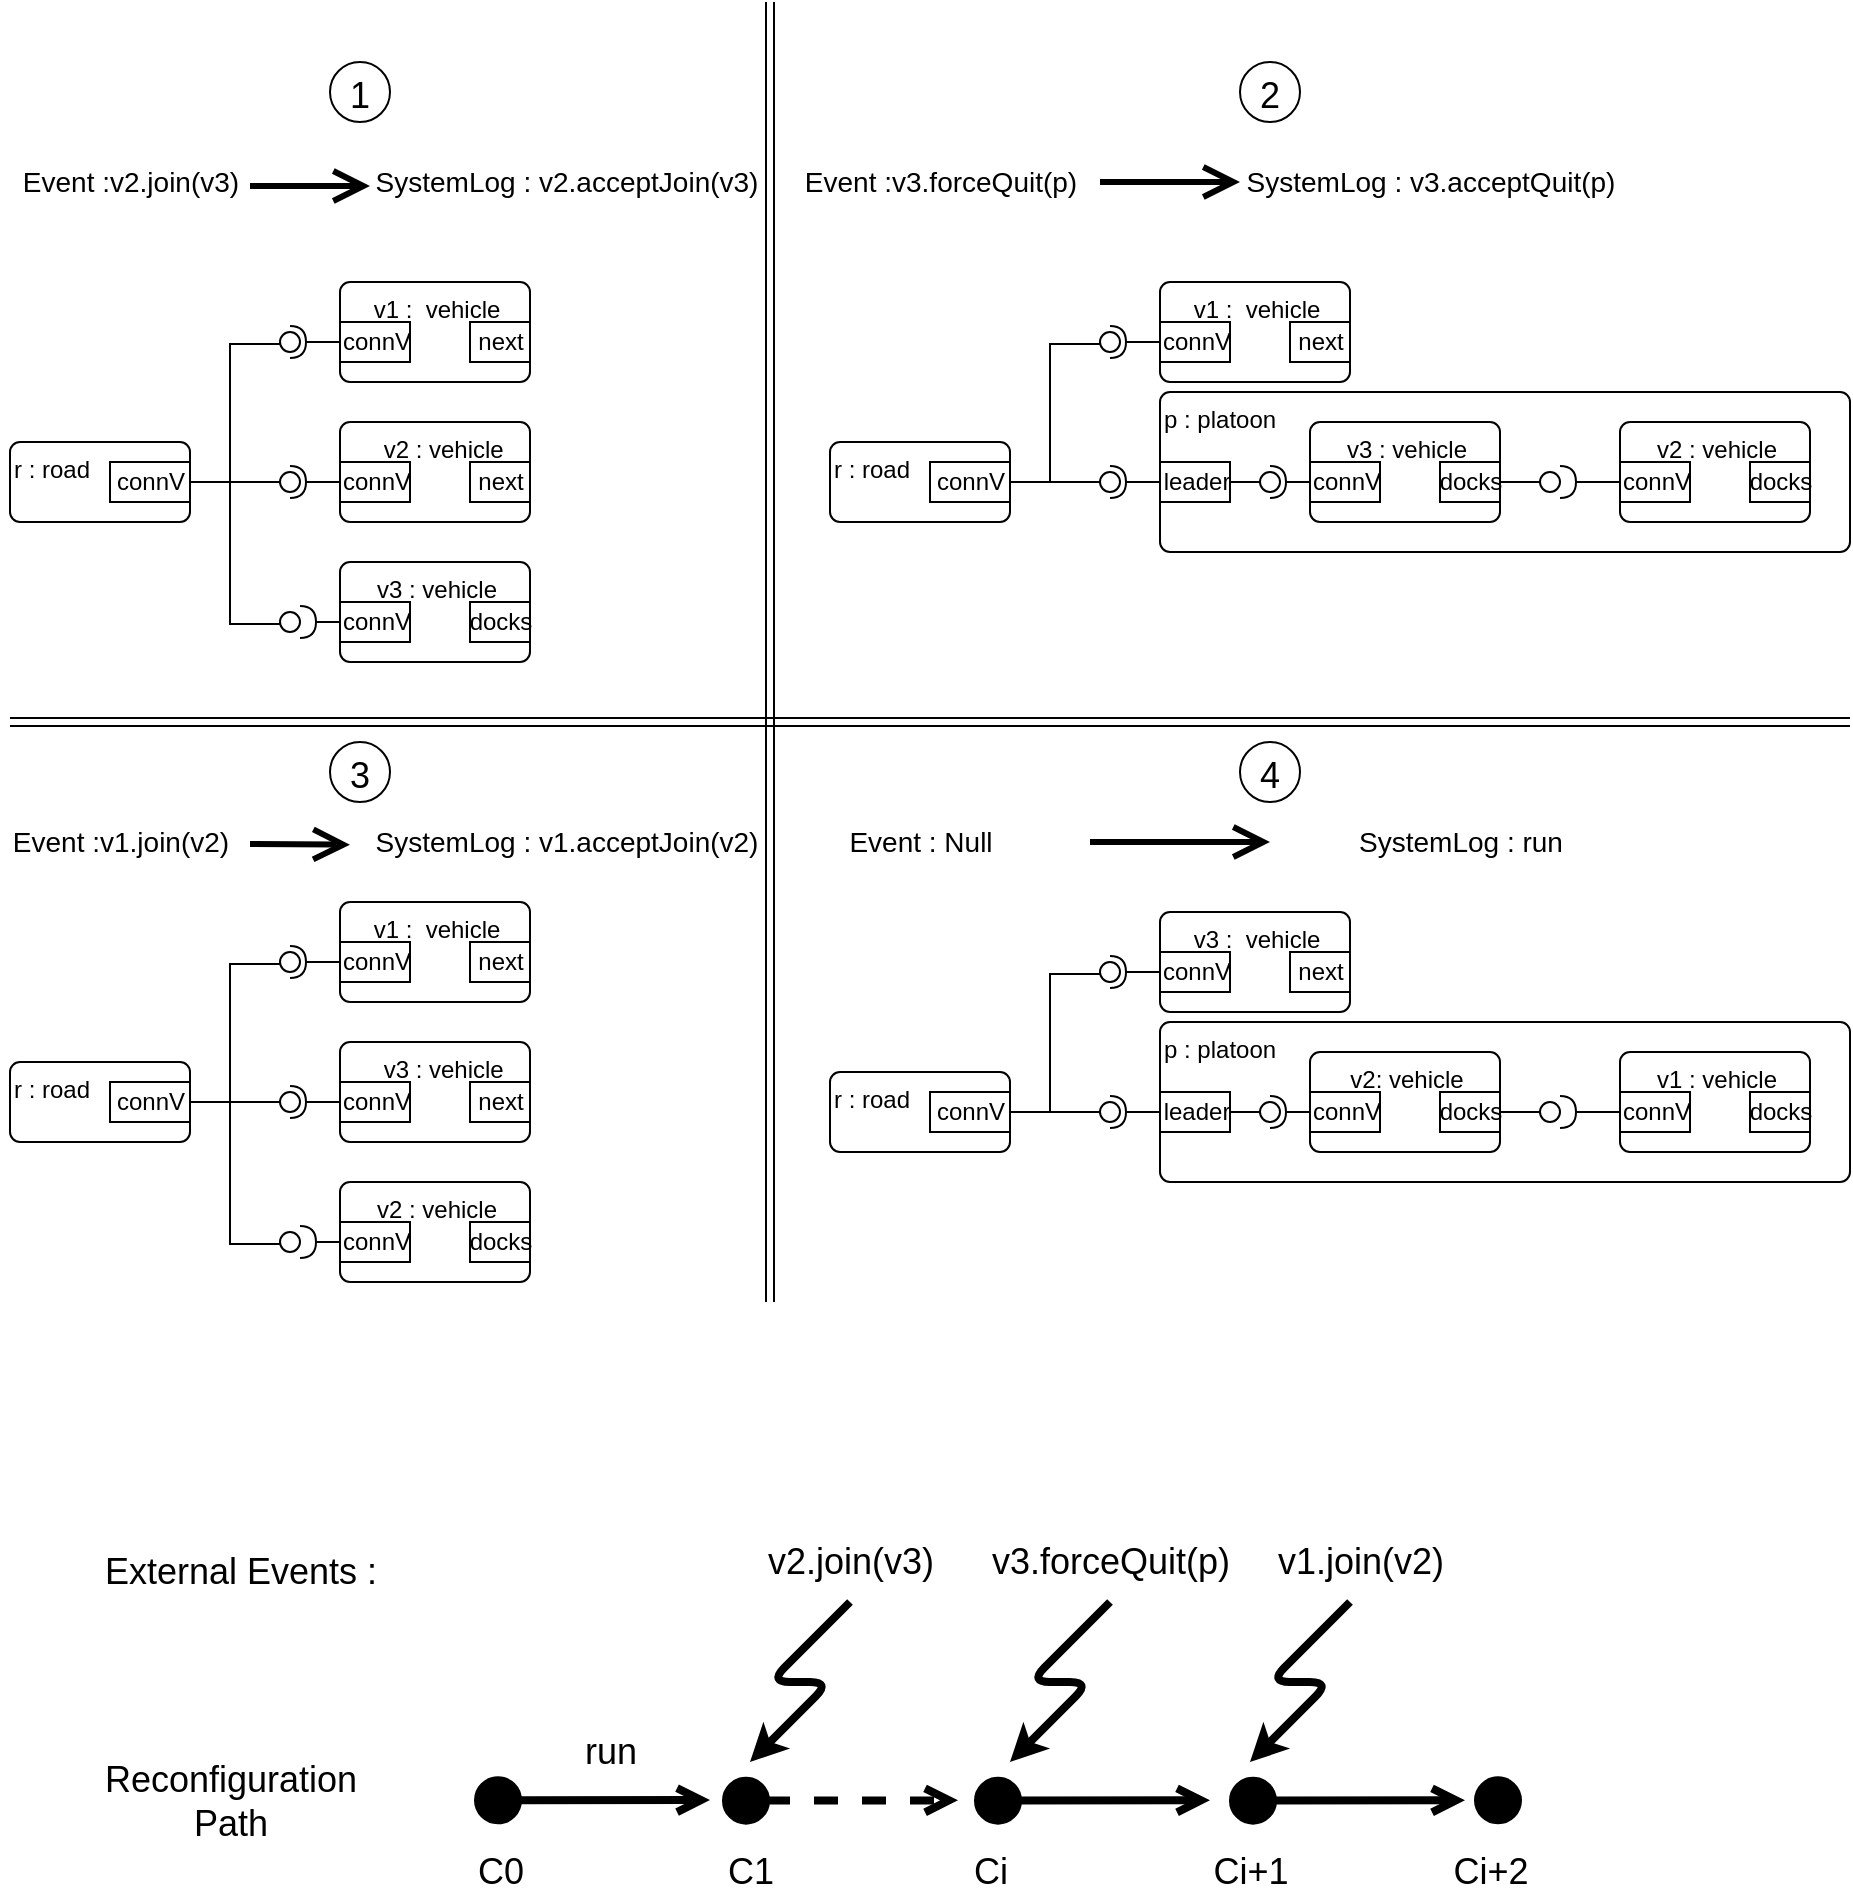<mxfile version="13.9.7" type="github">
  <diagram id="GvziGZgwwjXT1dV84u-s" name="Page-1">
    <mxGraphModel dx="2130" dy="782" grid="1" gridSize="10" guides="1" tooltips="1" connect="1" arrows="1" fold="1" page="1" pageScale="1" pageWidth="827" pageHeight="1169" math="0" shadow="0">
      <root>
        <mxCell id="0" />
        <mxCell id="1" parent="0" />
        <mxCell id="fWEaLsY42Vd3MQqkWYfv-93" value="p : platoon" style="html=1;align=left;verticalAlign=top;rounded=1;absoluteArcSize=1;arcSize=10;dashed=0;" vertex="1" parent="1">
          <mxGeometry x="575" y="215" width="345" height="80" as="geometry" />
        </mxCell>
        <mxCell id="fWEaLsY42Vd3MQqkWYfv-40" value="&lt;div align=&quot;left&quot;&gt;r : road&lt;/div&gt;" style="html=1;align=left;verticalAlign=top;rounded=1;absoluteArcSize=1;arcSize=10;dashed=0;" vertex="1" parent="1">
          <mxGeometry y="240" width="90" height="40" as="geometry" />
        </mxCell>
        <mxCell id="fWEaLsY42Vd3MQqkWYfv-41" value="" style="rounded=0;orthogonalLoop=1;jettySize=auto;html=1;endArrow=none;endFill=0;exitX=1;exitY=0.5;exitDx=0;exitDy=0;entryX=0.2;entryY=0.6;entryDx=0;entryDy=0;entryPerimeter=0;" edge="1" parent="1" source="fWEaLsY42Vd3MQqkWYfv-40" target="fWEaLsY42Vd3MQqkWYfv-43">
          <mxGeometry relative="1" as="geometry">
            <mxPoint x="225" y="375" as="sourcePoint" />
            <mxPoint x="115" y="75" as="targetPoint" />
            <Array as="points">
              <mxPoint x="110" y="260" />
              <mxPoint x="110" y="191" />
            </Array>
          </mxGeometry>
        </mxCell>
        <mxCell id="fWEaLsY42Vd3MQqkWYfv-42" value="" style="rounded=0;orthogonalLoop=1;jettySize=auto;html=1;endArrow=halfCircle;endFill=0;endSize=6;strokeWidth=1;exitX=0;exitY=0.5;exitDx=0;exitDy=0;entryX=0.5;entryY=0.5;entryDx=0;entryDy=0;entryPerimeter=0;" edge="1" parent="1" source="fWEaLsY42Vd3MQqkWYfv-45" target="fWEaLsY42Vd3MQqkWYfv-43">
          <mxGeometry relative="1" as="geometry">
            <mxPoint x="375" y="360" as="sourcePoint" />
            <mxPoint x="145" y="180" as="targetPoint" />
          </mxGeometry>
        </mxCell>
        <mxCell id="fWEaLsY42Vd3MQqkWYfv-43" value="" style="ellipse;whiteSpace=wrap;html=1;fontFamily=Helvetica;fontSize=12;fontColor=#000000;align=center;strokeColor=#000000;fillColor=#ffffff;points=[];aspect=fixed;resizable=0;" vertex="1" parent="1">
          <mxGeometry x="135" y="185" width="10" height="10" as="geometry" />
        </mxCell>
        <mxCell id="fWEaLsY42Vd3MQqkWYfv-44" value="v1 :&amp;nbsp; vehicle" style="html=1;align=center;verticalAlign=top;rounded=1;absoluteArcSize=1;arcSize=10;dashed=0;" vertex="1" parent="1">
          <mxGeometry x="165" y="160" width="95" height="50" as="geometry" />
        </mxCell>
        <mxCell id="fWEaLsY42Vd3MQqkWYfv-45" value="connV" style="html=1;" vertex="1" parent="1">
          <mxGeometry x="165" y="180" width="35" height="20" as="geometry" />
        </mxCell>
        <mxCell id="fWEaLsY42Vd3MQqkWYfv-46" value="next" style="html=1;" vertex="1" parent="1">
          <mxGeometry x="230" y="180" width="30" height="20" as="geometry" />
        </mxCell>
        <mxCell id="fWEaLsY42Vd3MQqkWYfv-47" value="connV" style="html=1;" vertex="1" parent="1">
          <mxGeometry x="165" y="310" width="50" height="20" as="geometry" />
        </mxCell>
        <mxCell id="fWEaLsY42Vd3MQqkWYfv-48" value="&lt;div align=&quot;right&quot;&gt;&amp;nbsp; v2 : vehicle&lt;br&gt;&lt;/div&gt;" style="html=1;align=center;verticalAlign=top;rounded=1;absoluteArcSize=1;arcSize=10;dashed=0;" vertex="1" parent="1">
          <mxGeometry x="165" y="230" width="95" height="50" as="geometry" />
        </mxCell>
        <mxCell id="fWEaLsY42Vd3MQqkWYfv-49" value="connV" style="html=1;" vertex="1" parent="1">
          <mxGeometry x="165" y="250" width="35" height="20" as="geometry" />
        </mxCell>
        <mxCell id="fWEaLsY42Vd3MQqkWYfv-50" value="next" style="html=1;" vertex="1" parent="1">
          <mxGeometry x="230" y="250" width="30" height="20" as="geometry" />
        </mxCell>
        <mxCell id="fWEaLsY42Vd3MQqkWYfv-51" value="" style="rounded=0;orthogonalLoop=1;jettySize=auto;html=1;endArrow=none;endFill=0;exitX=1;exitY=0.5;exitDx=0;exitDy=0;" edge="1" parent="1" source="fWEaLsY42Vd3MQqkWYfv-40" target="fWEaLsY42Vd3MQqkWYfv-53">
          <mxGeometry relative="1" as="geometry">
            <mxPoint x="145" y="245" as="sourcePoint" />
          </mxGeometry>
        </mxCell>
        <mxCell id="fWEaLsY42Vd3MQqkWYfv-52" value="" style="rounded=0;orthogonalLoop=1;jettySize=auto;html=1;endArrow=halfCircle;endFill=0;entryX=0.5;entryY=0.5;entryDx=0;entryDy=0;endSize=6;strokeWidth=1;exitX=0;exitY=0.5;exitDx=0;exitDy=0;" edge="1" parent="1" source="fWEaLsY42Vd3MQqkWYfv-49" target="fWEaLsY42Vd3MQqkWYfv-53">
          <mxGeometry relative="1" as="geometry">
            <mxPoint x="-45" y="325" as="sourcePoint" />
          </mxGeometry>
        </mxCell>
        <mxCell id="fWEaLsY42Vd3MQqkWYfv-53" value="" style="ellipse;whiteSpace=wrap;html=1;fontFamily=Helvetica;fontSize=12;fontColor=#000000;align=center;strokeColor=#000000;fillColor=#ffffff;points=[];aspect=fixed;resizable=0;" vertex="1" parent="1">
          <mxGeometry x="135" y="255" width="10" height="10" as="geometry" />
        </mxCell>
        <mxCell id="fWEaLsY42Vd3MQqkWYfv-54" value="v3 : vehicle" style="html=1;align=center;verticalAlign=top;rounded=1;absoluteArcSize=1;arcSize=10;dashed=0;" vertex="1" parent="1">
          <mxGeometry x="165" y="300" width="95" height="50" as="geometry" />
        </mxCell>
        <mxCell id="fWEaLsY42Vd3MQqkWYfv-55" value="connV" style="html=1;" vertex="1" parent="1">
          <mxGeometry x="165" y="320" width="35" height="20" as="geometry" />
        </mxCell>
        <mxCell id="fWEaLsY42Vd3MQqkWYfv-56" value="docks" style="html=1;" vertex="1" parent="1">
          <mxGeometry x="230" y="320" width="30" height="20" as="geometry" />
        </mxCell>
        <mxCell id="fWEaLsY42Vd3MQqkWYfv-57" value="" style="rounded=0;orthogonalLoop=1;jettySize=auto;html=1;endArrow=none;endFill=0;exitX=1;exitY=0.5;exitDx=0;exitDy=0;entryX=0.2;entryY=0.6;entryDx=0;entryDy=0;entryPerimeter=0;" edge="1" parent="1" source="fWEaLsY42Vd3MQqkWYfv-40" target="fWEaLsY42Vd3MQqkWYfv-58">
          <mxGeometry relative="1" as="geometry">
            <mxPoint x="88" y="379" as="sourcePoint" />
            <mxPoint x="120" y="330" as="targetPoint" />
            <Array as="points">
              <mxPoint x="110" y="260" />
              <mxPoint x="110" y="331" />
            </Array>
          </mxGeometry>
        </mxCell>
        <mxCell id="fWEaLsY42Vd3MQqkWYfv-58" value="" style="ellipse;whiteSpace=wrap;html=1;fontFamily=Helvetica;fontSize=12;fontColor=#000000;align=center;strokeColor=#000000;fillColor=#ffffff;points=[];aspect=fixed;resizable=0;" vertex="1" parent="1">
          <mxGeometry x="135" y="325" width="10" height="10" as="geometry" />
        </mxCell>
        <mxCell id="fWEaLsY42Vd3MQqkWYfv-59" value="" style="rounded=0;orthogonalLoop=1;jettySize=auto;html=1;endArrow=halfCircle;endFill=0;endSize=6;strokeWidth=1;exitX=0;exitY=0.5;exitDx=0;exitDy=0;" edge="1" parent="1" source="fWEaLsY42Vd3MQqkWYfv-55" target="fWEaLsY42Vd3MQqkWYfv-58">
          <mxGeometry relative="1" as="geometry">
            <mxPoint x="165" y="330" as="sourcePoint" />
            <mxPoint x="140" y="330" as="targetPoint" />
            <Array as="points" />
          </mxGeometry>
        </mxCell>
        <mxCell id="fWEaLsY42Vd3MQqkWYfv-62" value="connV" style="html=1;" vertex="1" parent="1">
          <mxGeometry x="50" y="250" width="40" height="20" as="geometry" />
        </mxCell>
        <mxCell id="fWEaLsY42Vd3MQqkWYfv-64" value="&lt;div align=&quot;left&quot;&gt;r : road&lt;/div&gt;" style="html=1;align=left;verticalAlign=top;rounded=1;absoluteArcSize=1;arcSize=10;dashed=0;" vertex="1" parent="1">
          <mxGeometry x="410" y="240" width="90" height="40" as="geometry" />
        </mxCell>
        <mxCell id="fWEaLsY42Vd3MQqkWYfv-65" value="" style="rounded=0;orthogonalLoop=1;jettySize=auto;html=1;endArrow=none;endFill=0;exitX=1;exitY=0.5;exitDx=0;exitDy=0;entryX=0.2;entryY=0.6;entryDx=0;entryDy=0;entryPerimeter=0;" edge="1" parent="1" source="fWEaLsY42Vd3MQqkWYfv-64" target="fWEaLsY42Vd3MQqkWYfv-67">
          <mxGeometry relative="1" as="geometry">
            <mxPoint x="635" y="375" as="sourcePoint" />
            <mxPoint x="525" y="75" as="targetPoint" />
            <Array as="points">
              <mxPoint x="520" y="260" />
              <mxPoint x="520" y="191" />
            </Array>
          </mxGeometry>
        </mxCell>
        <mxCell id="fWEaLsY42Vd3MQqkWYfv-66" value="" style="rounded=0;orthogonalLoop=1;jettySize=auto;html=1;endArrow=halfCircle;endFill=0;endSize=6;strokeWidth=1;exitX=0;exitY=0.5;exitDx=0;exitDy=0;entryX=0.5;entryY=0.5;entryDx=0;entryDy=0;entryPerimeter=0;" edge="1" parent="1" source="fWEaLsY42Vd3MQqkWYfv-69" target="fWEaLsY42Vd3MQqkWYfv-67">
          <mxGeometry relative="1" as="geometry">
            <mxPoint x="785" y="360" as="sourcePoint" />
            <mxPoint x="555" y="180" as="targetPoint" />
          </mxGeometry>
        </mxCell>
        <mxCell id="fWEaLsY42Vd3MQqkWYfv-67" value="" style="ellipse;whiteSpace=wrap;html=1;fontFamily=Helvetica;fontSize=12;fontColor=#000000;align=center;strokeColor=#000000;fillColor=#ffffff;points=[];aspect=fixed;resizable=0;" vertex="1" parent="1">
          <mxGeometry x="545" y="185" width="10" height="10" as="geometry" />
        </mxCell>
        <mxCell id="fWEaLsY42Vd3MQqkWYfv-68" value="v1 :&amp;nbsp; vehicle" style="html=1;align=center;verticalAlign=top;rounded=1;absoluteArcSize=1;arcSize=10;dashed=0;" vertex="1" parent="1">
          <mxGeometry x="575" y="160" width="95" height="50" as="geometry" />
        </mxCell>
        <mxCell id="fWEaLsY42Vd3MQqkWYfv-69" value="connV" style="html=1;" vertex="1" parent="1">
          <mxGeometry x="575" y="180" width="35" height="20" as="geometry" />
        </mxCell>
        <mxCell id="fWEaLsY42Vd3MQqkWYfv-70" value="next" style="html=1;" vertex="1" parent="1">
          <mxGeometry x="640" y="180" width="30" height="20" as="geometry" />
        </mxCell>
        <mxCell id="fWEaLsY42Vd3MQqkWYfv-71" value="connV" style="html=1;" vertex="1" parent="1">
          <mxGeometry x="650" y="240" width="50" height="20" as="geometry" />
        </mxCell>
        <mxCell id="fWEaLsY42Vd3MQqkWYfv-75" value="" style="rounded=0;orthogonalLoop=1;jettySize=auto;html=1;endArrow=none;endFill=0;exitX=1;exitY=0.5;exitDx=0;exitDy=0;" edge="1" parent="1" source="fWEaLsY42Vd3MQqkWYfv-64" target="fWEaLsY42Vd3MQqkWYfv-77">
          <mxGeometry relative="1" as="geometry">
            <mxPoint x="555" y="245" as="sourcePoint" />
          </mxGeometry>
        </mxCell>
        <mxCell id="fWEaLsY42Vd3MQqkWYfv-76" value="" style="rounded=0;orthogonalLoop=1;jettySize=auto;html=1;endArrow=halfCircle;endFill=0;entryX=0.5;entryY=0.5;entryDx=0;entryDy=0;endSize=6;strokeWidth=1;exitX=0;exitY=0.5;exitDx=0;exitDy=0;" edge="1" parent="1" target="fWEaLsY42Vd3MQqkWYfv-77">
          <mxGeometry relative="1" as="geometry">
            <mxPoint x="575" y="260.0" as="sourcePoint" />
          </mxGeometry>
        </mxCell>
        <mxCell id="fWEaLsY42Vd3MQqkWYfv-77" value="" style="ellipse;whiteSpace=wrap;html=1;fontFamily=Helvetica;fontSize=12;fontColor=#000000;align=center;strokeColor=#000000;fillColor=#ffffff;points=[];aspect=fixed;resizable=0;" vertex="1" parent="1">
          <mxGeometry x="545" y="255" width="10" height="10" as="geometry" />
        </mxCell>
        <mxCell id="fWEaLsY42Vd3MQqkWYfv-78" value="v3 : vehicle" style="html=1;align=center;verticalAlign=top;rounded=1;absoluteArcSize=1;arcSize=10;dashed=0;" vertex="1" parent="1">
          <mxGeometry x="650" y="230" width="95" height="50" as="geometry" />
        </mxCell>
        <mxCell id="fWEaLsY42Vd3MQqkWYfv-79" value="connV" style="html=1;" vertex="1" parent="1">
          <mxGeometry x="650" y="250" width="35" height="20" as="geometry" />
        </mxCell>
        <mxCell id="fWEaLsY42Vd3MQqkWYfv-80" value="docks" style="html=1;" vertex="1" parent="1">
          <mxGeometry x="715" y="250" width="30" height="20" as="geometry" />
        </mxCell>
        <mxCell id="fWEaLsY42Vd3MQqkWYfv-84" value="connV" style="html=1;" vertex="1" parent="1">
          <mxGeometry x="460" y="250" width="40" height="20" as="geometry" />
        </mxCell>
        <mxCell id="fWEaLsY42Vd3MQqkWYfv-86" value="" style="shape=link;html=1;" edge="1" parent="1">
          <mxGeometry width="100" relative="1" as="geometry">
            <mxPoint x="380" y="20" as="sourcePoint" />
            <mxPoint x="380" y="670" as="targetPoint" />
          </mxGeometry>
        </mxCell>
        <mxCell id="fWEaLsY42Vd3MQqkWYfv-87" value="connV" style="html=1;" vertex="1" parent="1">
          <mxGeometry x="805" y="240" width="50" height="20" as="geometry" />
        </mxCell>
        <mxCell id="fWEaLsY42Vd3MQqkWYfv-88" value="v2 : vehicle" style="html=1;align=center;verticalAlign=top;rounded=1;absoluteArcSize=1;arcSize=10;dashed=0;" vertex="1" parent="1">
          <mxGeometry x="805" y="230" width="95" height="50" as="geometry" />
        </mxCell>
        <mxCell id="fWEaLsY42Vd3MQqkWYfv-89" value="connV" style="html=1;" vertex="1" parent="1">
          <mxGeometry x="805" y="250" width="35" height="20" as="geometry" />
        </mxCell>
        <mxCell id="fWEaLsY42Vd3MQqkWYfv-90" value="" style="rounded=0;orthogonalLoop=1;jettySize=auto;html=1;endArrow=none;endFill=0;exitX=1;exitY=0.5;exitDx=0;exitDy=0;" edge="1" parent="1" target="fWEaLsY42Vd3MQqkWYfv-92">
          <mxGeometry relative="1" as="geometry">
            <mxPoint x="745" y="260" as="sourcePoint" />
          </mxGeometry>
        </mxCell>
        <mxCell id="fWEaLsY42Vd3MQqkWYfv-91" value="" style="rounded=0;orthogonalLoop=1;jettySize=auto;html=1;endArrow=halfCircle;endFill=0;endSize=6;strokeWidth=1;exitX=0;exitY=0.5;exitDx=0;exitDy=0;" edge="1" parent="1" source="fWEaLsY42Vd3MQqkWYfv-89">
          <mxGeometry relative="1" as="geometry">
            <mxPoint x="845" y="255" as="sourcePoint" />
            <mxPoint x="775" y="260" as="targetPoint" />
          </mxGeometry>
        </mxCell>
        <mxCell id="fWEaLsY42Vd3MQqkWYfv-92" value="" style="ellipse;whiteSpace=wrap;html=1;fontFamily=Helvetica;fontSize=12;fontColor=#000000;align=center;strokeColor=#000000;fillColor=#ffffff;points=[];aspect=fixed;resizable=0;" vertex="1" parent="1">
          <mxGeometry x="765" y="255" width="10" height="10" as="geometry" />
        </mxCell>
        <mxCell id="fWEaLsY42Vd3MQqkWYfv-95" value="docks" style="html=1;" vertex="1" parent="1">
          <mxGeometry x="870" y="250" width="30" height="20" as="geometry" />
        </mxCell>
        <mxCell id="fWEaLsY42Vd3MQqkWYfv-98" value="leader" style="html=1;" vertex="1" parent="1">
          <mxGeometry x="575" y="250" width="35" height="20" as="geometry" />
        </mxCell>
        <mxCell id="fWEaLsY42Vd3MQqkWYfv-99" value="" style="rounded=0;orthogonalLoop=1;jettySize=auto;html=1;endArrow=none;endFill=0;exitX=1;exitY=0.5;exitDx=0;exitDy=0;" edge="1" parent="1" source="fWEaLsY42Vd3MQqkWYfv-98">
          <mxGeometry relative="1" as="geometry">
            <mxPoint x="620" y="260" as="sourcePoint" />
            <mxPoint x="630" y="260" as="targetPoint" />
            <Array as="points" />
          </mxGeometry>
        </mxCell>
        <mxCell id="fWEaLsY42Vd3MQqkWYfv-100" value="" style="rounded=0;orthogonalLoop=1;jettySize=auto;html=1;endArrow=halfCircle;endFill=0;endSize=6;strokeWidth=1;" edge="1" parent="1">
          <mxGeometry relative="1" as="geometry">
            <mxPoint x="633" y="260" as="sourcePoint" />
            <mxPoint x="633" y="260" as="targetPoint" />
          </mxGeometry>
        </mxCell>
        <mxCell id="fWEaLsY42Vd3MQqkWYfv-101" value="" style="ellipse;whiteSpace=wrap;html=1;fontFamily=Helvetica;fontSize=12;fontColor=#000000;align=center;strokeColor=#000000;fillColor=#ffffff;points=[];aspect=fixed;resizable=0;" vertex="1" parent="1">
          <mxGeometry x="625" y="255" width="10" height="10" as="geometry" />
        </mxCell>
        <mxCell id="fWEaLsY42Vd3MQqkWYfv-102" value="" style="rounded=0;orthogonalLoop=1;jettySize=auto;html=1;endArrow=halfCircle;endFill=0;entryX=0.5;entryY=0.5;entryDx=0;entryDy=0;endSize=6;strokeWidth=1;entryPerimeter=0;" edge="1" parent="1" target="fWEaLsY42Vd3MQqkWYfv-101">
          <mxGeometry relative="1" as="geometry">
            <mxPoint x="650" y="260" as="sourcePoint" />
            <mxPoint x="730" y="155" as="targetPoint" />
            <Array as="points">
              <mxPoint x="650" y="260" />
            </Array>
          </mxGeometry>
        </mxCell>
        <mxCell id="fWEaLsY42Vd3MQqkWYfv-103" value="&lt;div align=&quot;left&quot;&gt;r : road&lt;/div&gt;" style="html=1;align=left;verticalAlign=top;rounded=1;absoluteArcSize=1;arcSize=10;dashed=0;" vertex="1" parent="1">
          <mxGeometry y="550" width="90" height="40" as="geometry" />
        </mxCell>
        <mxCell id="fWEaLsY42Vd3MQqkWYfv-104" value="" style="rounded=0;orthogonalLoop=1;jettySize=auto;html=1;endArrow=none;endFill=0;exitX=1;exitY=0.5;exitDx=0;exitDy=0;entryX=0.2;entryY=0.6;entryDx=0;entryDy=0;entryPerimeter=0;" edge="1" parent="1" source="fWEaLsY42Vd3MQqkWYfv-103" target="fWEaLsY42Vd3MQqkWYfv-106">
          <mxGeometry relative="1" as="geometry">
            <mxPoint x="225" y="685" as="sourcePoint" />
            <mxPoint x="115" y="385" as="targetPoint" />
            <Array as="points">
              <mxPoint x="110" y="570" />
              <mxPoint x="110" y="501" />
            </Array>
          </mxGeometry>
        </mxCell>
        <mxCell id="fWEaLsY42Vd3MQqkWYfv-105" value="" style="rounded=0;orthogonalLoop=1;jettySize=auto;html=1;endArrow=halfCircle;endFill=0;endSize=6;strokeWidth=1;exitX=0;exitY=0.5;exitDx=0;exitDy=0;entryX=0.5;entryY=0.5;entryDx=0;entryDy=0;entryPerimeter=0;" edge="1" parent="1" source="fWEaLsY42Vd3MQqkWYfv-108" target="fWEaLsY42Vd3MQqkWYfv-106">
          <mxGeometry relative="1" as="geometry">
            <mxPoint x="375" y="670" as="sourcePoint" />
            <mxPoint x="145" y="490" as="targetPoint" />
          </mxGeometry>
        </mxCell>
        <mxCell id="fWEaLsY42Vd3MQqkWYfv-106" value="" style="ellipse;whiteSpace=wrap;html=1;fontFamily=Helvetica;fontSize=12;fontColor=#000000;align=center;strokeColor=#000000;fillColor=#ffffff;points=[];aspect=fixed;resizable=0;" vertex="1" parent="1">
          <mxGeometry x="135" y="495" width="10" height="10" as="geometry" />
        </mxCell>
        <mxCell id="fWEaLsY42Vd3MQqkWYfv-107" value="v1 :&amp;nbsp; vehicle" style="html=1;align=center;verticalAlign=top;rounded=1;absoluteArcSize=1;arcSize=10;dashed=0;" vertex="1" parent="1">
          <mxGeometry x="165" y="470" width="95" height="50" as="geometry" />
        </mxCell>
        <mxCell id="fWEaLsY42Vd3MQqkWYfv-108" value="connV" style="html=1;" vertex="1" parent="1">
          <mxGeometry x="165" y="490" width="35" height="20" as="geometry" />
        </mxCell>
        <mxCell id="fWEaLsY42Vd3MQqkWYfv-109" value="next" style="html=1;" vertex="1" parent="1">
          <mxGeometry x="230" y="490" width="30" height="20" as="geometry" />
        </mxCell>
        <mxCell id="fWEaLsY42Vd3MQqkWYfv-110" value="connV" style="html=1;" vertex="1" parent="1">
          <mxGeometry x="165" y="620" width="50" height="20" as="geometry" />
        </mxCell>
        <mxCell id="fWEaLsY42Vd3MQqkWYfv-111" value="&lt;div align=&quot;right&quot;&gt;&amp;nbsp; v3 : vehicle&lt;br&gt;&lt;/div&gt;" style="html=1;align=center;verticalAlign=top;rounded=1;absoluteArcSize=1;arcSize=10;dashed=0;" vertex="1" parent="1">
          <mxGeometry x="165" y="540" width="95" height="50" as="geometry" />
        </mxCell>
        <mxCell id="fWEaLsY42Vd3MQqkWYfv-112" value="connV" style="html=1;" vertex="1" parent="1">
          <mxGeometry x="165" y="560" width="35" height="20" as="geometry" />
        </mxCell>
        <mxCell id="fWEaLsY42Vd3MQqkWYfv-113" value="next" style="html=1;" vertex="1" parent="1">
          <mxGeometry x="230" y="560" width="30" height="20" as="geometry" />
        </mxCell>
        <mxCell id="fWEaLsY42Vd3MQqkWYfv-114" value="" style="rounded=0;orthogonalLoop=1;jettySize=auto;html=1;endArrow=none;endFill=0;exitX=1;exitY=0.5;exitDx=0;exitDy=0;" edge="1" parent="1" source="fWEaLsY42Vd3MQqkWYfv-103" target="fWEaLsY42Vd3MQqkWYfv-116">
          <mxGeometry relative="1" as="geometry">
            <mxPoint x="145" y="555" as="sourcePoint" />
          </mxGeometry>
        </mxCell>
        <mxCell id="fWEaLsY42Vd3MQqkWYfv-115" value="" style="rounded=0;orthogonalLoop=1;jettySize=auto;html=1;endArrow=halfCircle;endFill=0;entryX=0.5;entryY=0.5;entryDx=0;entryDy=0;endSize=6;strokeWidth=1;exitX=0;exitY=0.5;exitDx=0;exitDy=0;" edge="1" parent="1" source="fWEaLsY42Vd3MQqkWYfv-112" target="fWEaLsY42Vd3MQqkWYfv-116">
          <mxGeometry relative="1" as="geometry">
            <mxPoint x="-45" y="635" as="sourcePoint" />
          </mxGeometry>
        </mxCell>
        <mxCell id="fWEaLsY42Vd3MQqkWYfv-116" value="" style="ellipse;whiteSpace=wrap;html=1;fontFamily=Helvetica;fontSize=12;fontColor=#000000;align=center;strokeColor=#000000;fillColor=#ffffff;points=[];aspect=fixed;resizable=0;" vertex="1" parent="1">
          <mxGeometry x="135" y="565" width="10" height="10" as="geometry" />
        </mxCell>
        <mxCell id="fWEaLsY42Vd3MQqkWYfv-117" value="v2 : vehicle" style="html=1;align=center;verticalAlign=top;rounded=1;absoluteArcSize=1;arcSize=10;dashed=0;" vertex="1" parent="1">
          <mxGeometry x="165" y="610" width="95" height="50" as="geometry" />
        </mxCell>
        <mxCell id="fWEaLsY42Vd3MQqkWYfv-118" value="connV" style="html=1;" vertex="1" parent="1">
          <mxGeometry x="165" y="630" width="35" height="20" as="geometry" />
        </mxCell>
        <mxCell id="fWEaLsY42Vd3MQqkWYfv-119" value="docks" style="html=1;" vertex="1" parent="1">
          <mxGeometry x="230" y="630" width="30" height="20" as="geometry" />
        </mxCell>
        <mxCell id="fWEaLsY42Vd3MQqkWYfv-120" value="" style="rounded=0;orthogonalLoop=1;jettySize=auto;html=1;endArrow=none;endFill=0;exitX=1;exitY=0.5;exitDx=0;exitDy=0;entryX=0.2;entryY=0.6;entryDx=0;entryDy=0;entryPerimeter=0;" edge="1" parent="1" source="fWEaLsY42Vd3MQqkWYfv-103" target="fWEaLsY42Vd3MQqkWYfv-121">
          <mxGeometry relative="1" as="geometry">
            <mxPoint x="88" y="689" as="sourcePoint" />
            <mxPoint x="120" y="640" as="targetPoint" />
            <Array as="points">
              <mxPoint x="110" y="570" />
              <mxPoint x="110" y="641" />
            </Array>
          </mxGeometry>
        </mxCell>
        <mxCell id="fWEaLsY42Vd3MQqkWYfv-121" value="" style="ellipse;whiteSpace=wrap;html=1;fontFamily=Helvetica;fontSize=12;fontColor=#000000;align=center;strokeColor=#000000;fillColor=#ffffff;points=[];aspect=fixed;resizable=0;" vertex="1" parent="1">
          <mxGeometry x="135" y="635" width="10" height="10" as="geometry" />
        </mxCell>
        <mxCell id="fWEaLsY42Vd3MQqkWYfv-122" value="" style="rounded=0;orthogonalLoop=1;jettySize=auto;html=1;endArrow=halfCircle;endFill=0;endSize=6;strokeWidth=1;exitX=0;exitY=0.5;exitDx=0;exitDy=0;" edge="1" parent="1" source="fWEaLsY42Vd3MQqkWYfv-118" target="fWEaLsY42Vd3MQqkWYfv-121">
          <mxGeometry relative="1" as="geometry">
            <mxPoint x="165" y="640" as="sourcePoint" />
            <mxPoint x="140" y="640" as="targetPoint" />
            <Array as="points" />
          </mxGeometry>
        </mxCell>
        <mxCell id="fWEaLsY42Vd3MQqkWYfv-123" value="connV" style="html=1;" vertex="1" parent="1">
          <mxGeometry x="50" y="560" width="40" height="20" as="geometry" />
        </mxCell>
        <mxCell id="fWEaLsY42Vd3MQqkWYfv-125" value="p : platoon" style="html=1;align=left;verticalAlign=top;rounded=1;absoluteArcSize=1;arcSize=10;dashed=0;" vertex="1" parent="1">
          <mxGeometry x="575" y="530" width="345" height="80" as="geometry" />
        </mxCell>
        <mxCell id="fWEaLsY42Vd3MQqkWYfv-126" value="&lt;div align=&quot;left&quot;&gt;r : road&lt;/div&gt;" style="html=1;align=left;verticalAlign=top;rounded=1;absoluteArcSize=1;arcSize=10;dashed=0;" vertex="1" parent="1">
          <mxGeometry x="410" y="555" width="90" height="40" as="geometry" />
        </mxCell>
        <mxCell id="fWEaLsY42Vd3MQqkWYfv-127" value="" style="rounded=0;orthogonalLoop=1;jettySize=auto;html=1;endArrow=none;endFill=0;exitX=1;exitY=0.5;exitDx=0;exitDy=0;entryX=0.2;entryY=0.6;entryDx=0;entryDy=0;entryPerimeter=0;" edge="1" parent="1" source="fWEaLsY42Vd3MQqkWYfv-126" target="fWEaLsY42Vd3MQqkWYfv-129">
          <mxGeometry relative="1" as="geometry">
            <mxPoint x="635" y="690" as="sourcePoint" />
            <mxPoint x="525" y="390" as="targetPoint" />
            <Array as="points">
              <mxPoint x="520" y="575" />
              <mxPoint x="520" y="506" />
            </Array>
          </mxGeometry>
        </mxCell>
        <mxCell id="fWEaLsY42Vd3MQqkWYfv-128" value="" style="rounded=0;orthogonalLoop=1;jettySize=auto;html=1;endArrow=halfCircle;endFill=0;endSize=6;strokeWidth=1;exitX=0;exitY=0.5;exitDx=0;exitDy=0;entryX=0.5;entryY=0.5;entryDx=0;entryDy=0;entryPerimeter=0;" edge="1" parent="1" source="fWEaLsY42Vd3MQqkWYfv-131" target="fWEaLsY42Vd3MQqkWYfv-129">
          <mxGeometry relative="1" as="geometry">
            <mxPoint x="785" y="675" as="sourcePoint" />
            <mxPoint x="555" y="495" as="targetPoint" />
          </mxGeometry>
        </mxCell>
        <mxCell id="fWEaLsY42Vd3MQqkWYfv-129" value="" style="ellipse;whiteSpace=wrap;html=1;fontFamily=Helvetica;fontSize=12;fontColor=#000000;align=center;strokeColor=#000000;fillColor=#ffffff;points=[];aspect=fixed;resizable=0;" vertex="1" parent="1">
          <mxGeometry x="545" y="500" width="10" height="10" as="geometry" />
        </mxCell>
        <mxCell id="fWEaLsY42Vd3MQqkWYfv-130" value="v3 :&amp;nbsp; vehicle" style="html=1;align=center;verticalAlign=top;rounded=1;absoluteArcSize=1;arcSize=10;dashed=0;" vertex="1" parent="1">
          <mxGeometry x="575" y="475" width="95" height="50" as="geometry" />
        </mxCell>
        <mxCell id="fWEaLsY42Vd3MQqkWYfv-131" value="connV" style="html=1;" vertex="1" parent="1">
          <mxGeometry x="575" y="495" width="35" height="20" as="geometry" />
        </mxCell>
        <mxCell id="fWEaLsY42Vd3MQqkWYfv-132" value="next" style="html=1;" vertex="1" parent="1">
          <mxGeometry x="640" y="495" width="30" height="20" as="geometry" />
        </mxCell>
        <mxCell id="fWEaLsY42Vd3MQqkWYfv-133" value="connV" style="html=1;" vertex="1" parent="1">
          <mxGeometry x="650" y="555" width="50" height="20" as="geometry" />
        </mxCell>
        <mxCell id="fWEaLsY42Vd3MQqkWYfv-134" value="" style="rounded=0;orthogonalLoop=1;jettySize=auto;html=1;endArrow=none;endFill=0;exitX=1;exitY=0.5;exitDx=0;exitDy=0;" edge="1" parent="1" source="fWEaLsY42Vd3MQqkWYfv-126" target="fWEaLsY42Vd3MQqkWYfv-136">
          <mxGeometry relative="1" as="geometry">
            <mxPoint x="555" y="560" as="sourcePoint" />
          </mxGeometry>
        </mxCell>
        <mxCell id="fWEaLsY42Vd3MQqkWYfv-135" value="" style="rounded=0;orthogonalLoop=1;jettySize=auto;html=1;endArrow=halfCircle;endFill=0;entryX=0.5;entryY=0.5;entryDx=0;entryDy=0;endSize=6;strokeWidth=1;exitX=0;exitY=0.5;exitDx=0;exitDy=0;" edge="1" parent="1" target="fWEaLsY42Vd3MQqkWYfv-136">
          <mxGeometry relative="1" as="geometry">
            <mxPoint x="575" y="575.0" as="sourcePoint" />
          </mxGeometry>
        </mxCell>
        <mxCell id="fWEaLsY42Vd3MQqkWYfv-136" value="" style="ellipse;whiteSpace=wrap;html=1;fontFamily=Helvetica;fontSize=12;fontColor=#000000;align=center;strokeColor=#000000;fillColor=#ffffff;points=[];aspect=fixed;resizable=0;" vertex="1" parent="1">
          <mxGeometry x="545" y="570" width="10" height="10" as="geometry" />
        </mxCell>
        <mxCell id="fWEaLsY42Vd3MQqkWYfv-137" value="v2: vehicle" style="html=1;align=center;verticalAlign=top;rounded=1;absoluteArcSize=1;arcSize=10;dashed=0;" vertex="1" parent="1">
          <mxGeometry x="650" y="545" width="95" height="50" as="geometry" />
        </mxCell>
        <mxCell id="fWEaLsY42Vd3MQqkWYfv-138" value="connV" style="html=1;" vertex="1" parent="1">
          <mxGeometry x="650" y="565" width="35" height="20" as="geometry" />
        </mxCell>
        <mxCell id="fWEaLsY42Vd3MQqkWYfv-139" value="docks" style="html=1;" vertex="1" parent="1">
          <mxGeometry x="715" y="565" width="30" height="20" as="geometry" />
        </mxCell>
        <mxCell id="fWEaLsY42Vd3MQqkWYfv-140" value="connV" style="html=1;" vertex="1" parent="1">
          <mxGeometry x="460" y="565" width="40" height="20" as="geometry" />
        </mxCell>
        <mxCell id="fWEaLsY42Vd3MQqkWYfv-141" value="connV" style="html=1;" vertex="1" parent="1">
          <mxGeometry x="805" y="555" width="50" height="20" as="geometry" />
        </mxCell>
        <mxCell id="fWEaLsY42Vd3MQqkWYfv-142" value="v1 : vehicle" style="html=1;align=center;verticalAlign=top;rounded=1;absoluteArcSize=1;arcSize=10;dashed=0;" vertex="1" parent="1">
          <mxGeometry x="805" y="545" width="95" height="50" as="geometry" />
        </mxCell>
        <mxCell id="fWEaLsY42Vd3MQqkWYfv-143" value="connV" style="html=1;" vertex="1" parent="1">
          <mxGeometry x="805" y="565" width="35" height="20" as="geometry" />
        </mxCell>
        <mxCell id="fWEaLsY42Vd3MQqkWYfv-144" value="" style="rounded=0;orthogonalLoop=1;jettySize=auto;html=1;endArrow=none;endFill=0;exitX=1;exitY=0.5;exitDx=0;exitDy=0;" edge="1" parent="1" target="fWEaLsY42Vd3MQqkWYfv-146">
          <mxGeometry relative="1" as="geometry">
            <mxPoint x="745" y="575.0" as="sourcePoint" />
          </mxGeometry>
        </mxCell>
        <mxCell id="fWEaLsY42Vd3MQqkWYfv-145" value="" style="rounded=0;orthogonalLoop=1;jettySize=auto;html=1;endArrow=halfCircle;endFill=0;endSize=6;strokeWidth=1;exitX=0;exitY=0.5;exitDx=0;exitDy=0;" edge="1" parent="1" source="fWEaLsY42Vd3MQqkWYfv-143">
          <mxGeometry relative="1" as="geometry">
            <mxPoint x="845" y="570" as="sourcePoint" />
            <mxPoint x="775" y="575.0" as="targetPoint" />
          </mxGeometry>
        </mxCell>
        <mxCell id="fWEaLsY42Vd3MQqkWYfv-146" value="" style="ellipse;whiteSpace=wrap;html=1;fontFamily=Helvetica;fontSize=12;fontColor=#000000;align=center;strokeColor=#000000;fillColor=#ffffff;points=[];aspect=fixed;resizable=0;" vertex="1" parent="1">
          <mxGeometry x="765" y="570" width="10" height="10" as="geometry" />
        </mxCell>
        <mxCell id="fWEaLsY42Vd3MQqkWYfv-147" value="docks" style="html=1;" vertex="1" parent="1">
          <mxGeometry x="870" y="565" width="30" height="20" as="geometry" />
        </mxCell>
        <mxCell id="fWEaLsY42Vd3MQqkWYfv-148" value="leader" style="html=1;" vertex="1" parent="1">
          <mxGeometry x="575" y="565" width="35" height="20" as="geometry" />
        </mxCell>
        <mxCell id="fWEaLsY42Vd3MQqkWYfv-149" value="" style="rounded=0;orthogonalLoop=1;jettySize=auto;html=1;endArrow=none;endFill=0;exitX=1;exitY=0.5;exitDx=0;exitDy=0;" edge="1" parent="1" source="fWEaLsY42Vd3MQqkWYfv-148">
          <mxGeometry relative="1" as="geometry">
            <mxPoint x="620" y="575" as="sourcePoint" />
            <mxPoint x="630" y="575.0" as="targetPoint" />
            <Array as="points" />
          </mxGeometry>
        </mxCell>
        <mxCell id="fWEaLsY42Vd3MQqkWYfv-150" value="" style="rounded=0;orthogonalLoop=1;jettySize=auto;html=1;endArrow=halfCircle;endFill=0;endSize=6;strokeWidth=1;" edge="1" parent="1">
          <mxGeometry relative="1" as="geometry">
            <mxPoint x="633" y="575.0" as="sourcePoint" />
            <mxPoint x="633" y="575.0" as="targetPoint" />
          </mxGeometry>
        </mxCell>
        <mxCell id="fWEaLsY42Vd3MQqkWYfv-151" value="" style="ellipse;whiteSpace=wrap;html=1;fontFamily=Helvetica;fontSize=12;fontColor=#000000;align=center;strokeColor=#000000;fillColor=#ffffff;points=[];aspect=fixed;resizable=0;" vertex="1" parent="1">
          <mxGeometry x="625" y="570" width="10" height="10" as="geometry" />
        </mxCell>
        <mxCell id="fWEaLsY42Vd3MQqkWYfv-152" value="" style="rounded=0;orthogonalLoop=1;jettySize=auto;html=1;endArrow=halfCircle;endFill=0;entryX=0.5;entryY=0.5;entryDx=0;entryDy=0;endSize=6;strokeWidth=1;entryPerimeter=0;" edge="1" parent="1" target="fWEaLsY42Vd3MQqkWYfv-151">
          <mxGeometry relative="1" as="geometry">
            <mxPoint x="650" y="575.0" as="sourcePoint" />
            <mxPoint x="730" y="470" as="targetPoint" />
            <Array as="points">
              <mxPoint x="650" y="575" />
            </Array>
          </mxGeometry>
        </mxCell>
        <mxCell id="fWEaLsY42Vd3MQqkWYfv-153" value="&lt;font style=&quot;font-size: 14px&quot;&gt;Event :v2.join(v3)&lt;/font&gt;" style="text;html=1;align=center;verticalAlign=middle;resizable=0;points=[];autosize=1;" vertex="1" parent="1">
          <mxGeometry y="100" width="120" height="20" as="geometry" />
        </mxCell>
        <mxCell id="fWEaLsY42Vd3MQqkWYfv-154" value="" style="endArrow=open;endFill=1;endSize=12;html=1;strokeWidth=3;" edge="1" parent="1">
          <mxGeometry width="160" relative="1" as="geometry">
            <mxPoint x="120" y="112" as="sourcePoint" />
            <mxPoint x="180" y="112" as="targetPoint" />
          </mxGeometry>
        </mxCell>
        <mxCell id="fWEaLsY42Vd3MQqkWYfv-155" value="&lt;font style=&quot;font-size: 14px&quot;&gt;SystemLog : v2.acceptJoin(v3)&lt;/font&gt;" style="text;html=1;align=center;verticalAlign=middle;resizable=0;points=[];autosize=1;" vertex="1" parent="1">
          <mxGeometry x="172.5" y="100" width="210" height="20" as="geometry" />
        </mxCell>
        <mxCell id="fWEaLsY42Vd3MQqkWYfv-156" value="&lt;font style=&quot;font-size: 14px&quot;&gt;Event :v3.forceQuit(p)&lt;/font&gt;" style="text;html=1;align=center;verticalAlign=middle;resizable=0;points=[];autosize=1;" vertex="1" parent="1">
          <mxGeometry x="390" y="100" width="150" height="20" as="geometry" />
        </mxCell>
        <mxCell id="fWEaLsY42Vd3MQqkWYfv-157" value="" style="endArrow=open;endFill=1;endSize=12;html=1;strokeWidth=3;" edge="1" parent="1">
          <mxGeometry width="160" relative="1" as="geometry">
            <mxPoint x="545" y="110" as="sourcePoint" />
            <mxPoint x="615" y="110" as="targetPoint" />
          </mxGeometry>
        </mxCell>
        <mxCell id="fWEaLsY42Vd3MQqkWYfv-158" value="&lt;font style=&quot;font-size: 14px&quot;&gt;SystemLog : v3.acceptQuit(p)&lt;/font&gt;" style="text;html=1;align=center;verticalAlign=middle;resizable=0;points=[];autosize=1;" vertex="1" parent="1">
          <mxGeometry x="610" y="100" width="200" height="20" as="geometry" />
        </mxCell>
        <mxCell id="fWEaLsY42Vd3MQqkWYfv-159" value="&lt;font style=&quot;font-size: 14px&quot;&gt;Event :v1.join(v2)&lt;/font&gt;" style="text;html=1;align=center;verticalAlign=middle;resizable=0;points=[];autosize=1;" vertex="1" parent="1">
          <mxGeometry x="-5" y="430" width="120" height="20" as="geometry" />
        </mxCell>
        <mxCell id="fWEaLsY42Vd3MQqkWYfv-160" value="" style="endArrow=open;endFill=1;endSize=12;html=1;entryX=-0.012;entryY=0.567;entryDx=0;entryDy=0;entryPerimeter=0;strokeWidth=3;" edge="1" parent="1" target="fWEaLsY42Vd3MQqkWYfv-161">
          <mxGeometry width="160" relative="1" as="geometry">
            <mxPoint x="120" y="441" as="sourcePoint" />
            <mxPoint x="197.5" y="440" as="targetPoint" />
          </mxGeometry>
        </mxCell>
        <mxCell id="fWEaLsY42Vd3MQqkWYfv-161" value="&lt;font style=&quot;font-size: 14px&quot;&gt;SystemLog : v1.acceptJoin(v2)&lt;/font&gt;" style="text;html=1;align=center;verticalAlign=middle;resizable=0;points=[];autosize=1;" vertex="1" parent="1">
          <mxGeometry x="172.5" y="430" width="210" height="20" as="geometry" />
        </mxCell>
        <mxCell id="fWEaLsY42Vd3MQqkWYfv-162" value="&lt;font style=&quot;font-size: 14px&quot;&gt;Event : Null&lt;/font&gt;" style="text;html=1;align=center;verticalAlign=middle;resizable=0;points=[];autosize=1;" vertex="1" parent="1">
          <mxGeometry x="410" y="430" width="90" height="20" as="geometry" />
        </mxCell>
        <mxCell id="fWEaLsY42Vd3MQqkWYfv-163" value="" style="endArrow=open;endFill=1;endSize=12;html=1;strokeWidth=3;" edge="1" parent="1">
          <mxGeometry width="160" relative="1" as="geometry">
            <mxPoint x="540" y="440" as="sourcePoint" />
            <mxPoint x="630" y="440" as="targetPoint" />
          </mxGeometry>
        </mxCell>
        <mxCell id="fWEaLsY42Vd3MQqkWYfv-164" value="&lt;font style=&quot;font-size: 14px&quot;&gt;SystemLog : run&lt;/font&gt;" style="text;html=1;align=center;verticalAlign=middle;resizable=0;points=[];autosize=1;" vertex="1" parent="1">
          <mxGeometry x="665" y="430" width="120" height="20" as="geometry" />
        </mxCell>
        <mxCell id="fWEaLsY42Vd3MQqkWYfv-166" value="" style="shape=link;html=1;" edge="1" parent="1">
          <mxGeometry width="100" relative="1" as="geometry">
            <mxPoint y="380" as="sourcePoint" />
            <mxPoint x="920" y="380" as="targetPoint" />
          </mxGeometry>
        </mxCell>
        <mxCell id="fWEaLsY42Vd3MQqkWYfv-169" value="1" style="ellipse;fillColor=#ffffff;strokeColor=#000000;fontSize=18;" vertex="1" parent="1">
          <mxGeometry x="160" y="50" width="30" height="30" as="geometry" />
        </mxCell>
        <mxCell id="fWEaLsY42Vd3MQqkWYfv-170" value="2" style="ellipse;fillColor=#ffffff;strokeColor=#000000;fontSize=18;" vertex="1" parent="1">
          <mxGeometry x="615" y="50" width="30" height="30" as="geometry" />
        </mxCell>
        <mxCell id="fWEaLsY42Vd3MQqkWYfv-171" value="3" style="ellipse;fillColor=#ffffff;strokeColor=#000000;fontSize=18;" vertex="1" parent="1">
          <mxGeometry x="160" y="390" width="30" height="30" as="geometry" />
        </mxCell>
        <mxCell id="fWEaLsY42Vd3MQqkWYfv-172" value="4" style="ellipse;fillColor=#ffffff;strokeColor=#000000;fontSize=18;" vertex="1" parent="1">
          <mxGeometry x="615" y="390" width="30" height="30" as="geometry" />
        </mxCell>
        <mxCell id="fWEaLsY42Vd3MQqkWYfv-173" value="External Events :" style="text;html=1;align=center;verticalAlign=middle;resizable=0;points=[];autosize=1;fontSize=18;" vertex="1" parent="1">
          <mxGeometry x="40" y="790" width="150" height="30" as="geometry" />
        </mxCell>
        <mxCell id="fWEaLsY42Vd3MQqkWYfv-174" value="Reconfiguration&lt;br&gt;Path" style="text;html=1;align=center;verticalAlign=middle;resizable=0;points=[];autosize=1;fontSize=18;" vertex="1" parent="1">
          <mxGeometry x="40" y="895" width="140" height="50" as="geometry" />
        </mxCell>
        <mxCell id="fWEaLsY42Vd3MQqkWYfv-178" value="" style="endArrow=open;startArrow=circle;endFill=0;startFill=1;endSize=8;html=1;strokeWidth=4;fontSize=18;" edge="1" parent="1">
          <mxGeometry width="160" relative="1" as="geometry">
            <mxPoint x="230" y="919.17" as="sourcePoint" />
            <mxPoint x="350" y="919" as="targetPoint" />
          </mxGeometry>
        </mxCell>
        <mxCell id="fWEaLsY42Vd3MQqkWYfv-179" value="C0" style="text;html=1;align=center;verticalAlign=middle;resizable=0;points=[];autosize=1;fontSize=18;" vertex="1" parent="1">
          <mxGeometry x="225" y="940" width="40" height="30" as="geometry" />
        </mxCell>
        <mxCell id="fWEaLsY42Vd3MQqkWYfv-180" value="" style="endArrow=open;startArrow=circle;endFill=0;startFill=1;endSize=8;html=1;strokeWidth=4;fontSize=18;dashed=1;" edge="1" parent="1">
          <mxGeometry width="160" relative="1" as="geometry">
            <mxPoint x="354" y="919.34" as="sourcePoint" />
            <mxPoint x="474" y="919.17" as="targetPoint" />
          </mxGeometry>
        </mxCell>
        <mxCell id="fWEaLsY42Vd3MQqkWYfv-181" value="" style="endArrow=open;startArrow=circle;endFill=0;startFill=1;endSize=8;html=1;strokeWidth=4;fontSize=18;" edge="1" parent="1">
          <mxGeometry width="160" relative="1" as="geometry">
            <mxPoint x="480" y="919.34" as="sourcePoint" />
            <mxPoint x="600" y="919.17" as="targetPoint" />
          </mxGeometry>
        </mxCell>
        <mxCell id="fWEaLsY42Vd3MQqkWYfv-182" value="" style="endArrow=open;startArrow=circle;endFill=0;startFill=1;endSize=8;html=1;strokeWidth=4;fontSize=18;" edge="1" parent="1">
          <mxGeometry width="160" relative="1" as="geometry">
            <mxPoint x="607.5" y="919.34" as="sourcePoint" />
            <mxPoint x="727.5" y="919.17" as="targetPoint" />
          </mxGeometry>
        </mxCell>
        <mxCell id="fWEaLsY42Vd3MQqkWYfv-187" value="" style="endArrow=none;startArrow=circle;endFill=0;startFill=1;endSize=8;html=1;strokeWidth=4;fontSize=18;" edge="1" parent="1">
          <mxGeometry width="160" relative="1" as="geometry">
            <mxPoint x="730" y="919.42" as="sourcePoint" />
            <mxPoint x="750" y="919.08" as="targetPoint" />
          </mxGeometry>
        </mxCell>
        <mxCell id="fWEaLsY42Vd3MQqkWYfv-188" value="C1" style="text;html=1;align=center;verticalAlign=middle;resizable=0;points=[];autosize=1;fontSize=18;" vertex="1" parent="1">
          <mxGeometry x="350" y="940" width="40" height="30" as="geometry" />
        </mxCell>
        <mxCell id="fWEaLsY42Vd3MQqkWYfv-189" value="Ci" style="text;html=1;align=center;verticalAlign=middle;resizable=0;points=[];autosize=1;fontSize=18;" vertex="1" parent="1">
          <mxGeometry x="475" y="940" width="30" height="30" as="geometry" />
        </mxCell>
        <mxCell id="fWEaLsY42Vd3MQqkWYfv-190" value="Ci+1" style="text;html=1;align=center;verticalAlign=middle;resizable=0;points=[];autosize=1;fontSize=18;" vertex="1" parent="1">
          <mxGeometry x="595" y="940" width="50" height="30" as="geometry" />
        </mxCell>
        <mxCell id="fWEaLsY42Vd3MQqkWYfv-191" value="&lt;div&gt;Ci+2&lt;/div&gt;" style="text;html=1;align=center;verticalAlign=middle;resizable=0;points=[];autosize=1;fontSize=18;" vertex="1" parent="1">
          <mxGeometry x="715" y="940" width="50" height="30" as="geometry" />
        </mxCell>
        <mxCell id="fWEaLsY42Vd3MQqkWYfv-192" value="run" style="text;html=1;align=center;verticalAlign=middle;resizable=0;points=[];autosize=1;fontSize=18;" vertex="1" parent="1">
          <mxGeometry x="280" y="880" width="40" height="30" as="geometry" />
        </mxCell>
        <mxCell id="fWEaLsY42Vd3MQqkWYfv-197" value="" style="endArrow=classic;html=1;strokeWidth=4;fontSize=18;" edge="1" parent="1">
          <mxGeometry width="50" height="50" relative="1" as="geometry">
            <mxPoint x="420" y="820" as="sourcePoint" />
            <mxPoint x="370" y="900" as="targetPoint" />
            <Array as="points">
              <mxPoint x="420" y="820" />
              <mxPoint x="380" y="860" />
              <mxPoint x="410" y="860" />
            </Array>
          </mxGeometry>
        </mxCell>
        <mxCell id="fWEaLsY42Vd3MQqkWYfv-198" value="" style="endArrow=classic;html=1;strokeWidth=4;fontSize=18;" edge="1" parent="1">
          <mxGeometry width="50" height="50" relative="1" as="geometry">
            <mxPoint x="550" y="820" as="sourcePoint" />
            <mxPoint x="500" y="900" as="targetPoint" />
            <Array as="points">
              <mxPoint x="550" y="820" />
              <mxPoint x="510" y="860" />
              <mxPoint x="540" y="860" />
            </Array>
          </mxGeometry>
        </mxCell>
        <mxCell id="fWEaLsY42Vd3MQqkWYfv-199" value="" style="endArrow=classic;html=1;strokeWidth=4;fontSize=18;" edge="1" parent="1">
          <mxGeometry width="50" height="50" relative="1" as="geometry">
            <mxPoint x="670" y="820" as="sourcePoint" />
            <mxPoint x="620" y="900" as="targetPoint" />
            <Array as="points">
              <mxPoint x="670" y="820" />
              <mxPoint x="630" y="860" />
              <mxPoint x="660" y="860" />
            </Array>
          </mxGeometry>
        </mxCell>
        <mxCell id="fWEaLsY42Vd3MQqkWYfv-200" value="v2.join(v3)" style="text;html=1;align=center;verticalAlign=middle;resizable=0;points=[];autosize=1;fontSize=18;" vertex="1" parent="1">
          <mxGeometry x="370" y="785" width="100" height="30" as="geometry" />
        </mxCell>
        <mxCell id="fWEaLsY42Vd3MQqkWYfv-201" value="v3.forceQuit(p)" style="text;html=1;align=center;verticalAlign=middle;resizable=0;points=[];autosize=1;fontSize=18;" vertex="1" parent="1">
          <mxGeometry x="485" y="785" width="130" height="30" as="geometry" />
        </mxCell>
        <mxCell id="fWEaLsY42Vd3MQqkWYfv-202" value="v1.join(v2)" style="text;html=1;align=center;verticalAlign=middle;resizable=0;points=[];autosize=1;fontSize=18;" vertex="1" parent="1">
          <mxGeometry x="625" y="785" width="100" height="30" as="geometry" />
        </mxCell>
      </root>
    </mxGraphModel>
  </diagram>
</mxfile>
